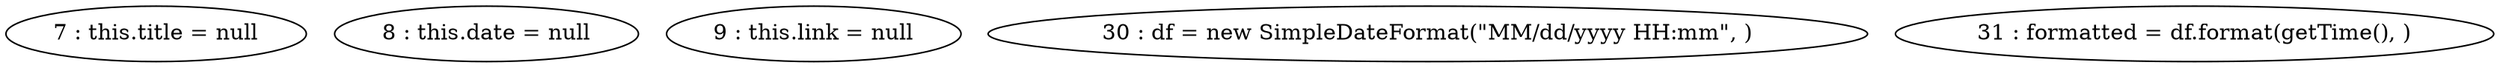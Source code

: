 digraph G {
"7 : this.title = null"
"8 : this.date = null"
"9 : this.link = null"
"30 : df = new SimpleDateFormat(\"MM/dd/yyyy HH:mm\", )"
"31 : formatted = df.format(getTime(), )"
}
